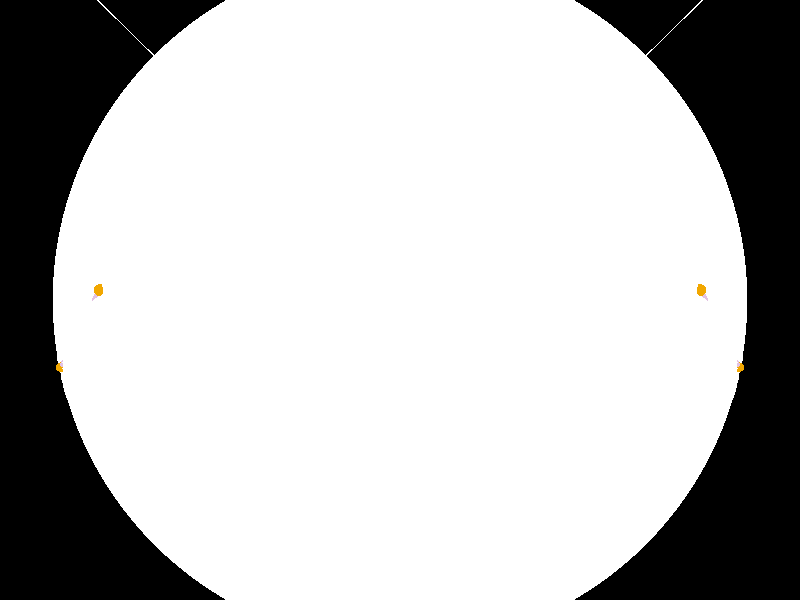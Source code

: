 #version 3.7;

#include "colors.inc"
#include "math.inc"

#macro Circumcenter (Corner_1, Corner_2, Corner_3)
#local C1 = Corner_1;
#local C2 = Corner_2;
#local C3 = Corner_3;

#if( VAngleD( C1-C2,C3-C2) < VAngleD( C3-C1,C3-C2))
#local C1 = Corner_1;
#local C2 = Corner_3;
#local C3 = Corner_2;
#end // #if
  #local V1 = vnormalize(C2-C1);
  #local V2 = vnormalize(C3-C1);
  #local V3 = C3-C2;
  #local Sinus = vlength( vcross( V1, V2));
  #local Radius = vlength(V3)/(2*Sinus);

   (C1+C2)/2 +sqrt( Radius*Radius - 1/4*vlength(C2-C1)*vlength(C2-C1))
   * ( vcross( vnormalize(vcross((C2-C1),(C3-C1))), V1) )
#end

#macro v_equal(v1,v2) ((v1.x=v2.x)&(v1.y=v2.y)&(v1.z=v2.z)) #end

#macro disp_edge(edge)
   #if(!v_equal(verts[edges[edge][0]], verts[edges[edge][1]]) )
      cylinder{verts[edges[edge][0]] verts[edges[edge][1]] edge_sz
         texture{ edge_tex }
      }
   #end
#end

#macro raythru(pt)
   sphere{ pt vert_sz texture{ pigment { rgbt <.9, .5, .2, 0> } } }
   cylinder{<0,0,0> 10*pt
     0.01 texture { pigment { rgbt <1, 1, 1, 0> } }
   }
#end

#macro fourface(v1, v2, v3, v4, col)
   polygon { 4, verts[v1] verts[v2] verts[v3] verts[v4] texture { pigment { rgbt col } } }
   #local ctr = Circumcenter(verts[v1], verts[v2], verts[v3]);
   #local drad = vlength(ctr - verts[v1]);
   disc { ctr ctr drad+.007 drad-.007 texture{ pigment{ color White } finish { diffuse 1.0}}}
   raythru(ctr)
#end

// Display values
   // Size (or radius) of elements
   #declare vert_sz = 0.06;
   #declare edge_sz = 0.03; 

   // Colour of elements (used to set up default textures
   #declare vert_col = <0.901961, 0.45098, 0, 0>;
   #declare edge_col = <0.8, 0.6, 0.8, 0>; // <0.8, 0.6, 0.8, 0>

   // Texture of elements
   #declare vert_tex=texture{ pigment{ rgbt vert_col}}
   #declare edge_tex=texture{ pigment{ rgbt edge_col}}

// Array of vertex coordinates
#declare num_verts = 9;
#declare verts = array [num_verts] {
<-3, 4, .5>,
<4, -3, -.5>,
<3, -4, .5>,
<4, 3, -.5>,
<-4, -3, -.5>,
<3, 4, .5>,
<-4, 3, -.5>,
<-3, -4, .5>,
<0, 0, 0>
}

// Array of edge indexes
#declare num_edges = 12;
#declare edges = array [num_edges][2] {
   {0, 5},
   {0, 6},
   {0, 7},
   {1, 2},
   {1, 3},
   {1, 4},
   {2, 5},
   {2, 7},
   {3, 5},
   {3, 6},
   {4, 6},
   {4, 7},
}

#declare rec_col = <0.78039, 1.00000, 0.10196, 0.2>;
#declare trap_col = <1.00000, 0.10196, 0.10196, 0.2>;
// Array of face vertex counts and indexes
fourface(3, 6, 0, 5, trap_col)
fourface(7, 2, 5, 0, rec_col)
fourface(7, 0, 6, 4, trap_col)
fourface(5, 2, 1, 3, trap_col)
fourface(1, 4, 6, 3, rec_col)
fourface(4, 1, 2, 7, trap_col)

   #declare i=0;
   #while (i<num_verts)
      sphere{ verts[i] vert_sz texture { vert_tex } }
      #declare i=i+1;
      #end

// Display edge elements
   #declare i=0;
   #while (i<num_edges)
      disp_edge(i)
      #declare i=i+1;
      #end

// Extra object
      sphere{<0,0,0> vlength(verts[0]) texture{ pigment{color White filter 0.8 }}}
/*   sphere{<0,0,0> vlength(verts[0])
       pigment{
           uv_mapping
           Tiles_Ptrn()
           color_map {
               [0.00 color rgb <1,1,1>] // white stanchions
               [0.1 color rgbt <0,0,0,1>] // transparent spaces
           }
           scale <0.04, 0.06, 1> // size and ratio of the grid
       }
//       finish {ambient 1 diffuse 0}
       rotate 90*x
   }*/

background {color <0,0,0,1>}
// Max Trace Level (10), increase if black areas appear when using transparency
global_settings{
    max_trace_level 10
    assumed_gamma 1.2
}

  camera { location <0,10,1>
           sky <0,0,1>
           look_at <0,0,0>
           rotate <0, 0, 360*clock>
         }

   light_source {<.5, 7, 7> color <1,1,1> shadowless
           rotate <0, 0, 360*clock>
       }
